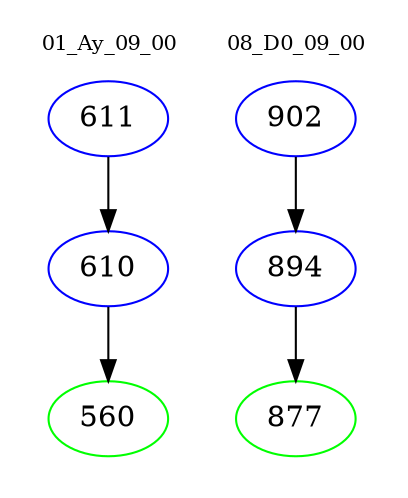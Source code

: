 digraph{
subgraph cluster_0 {
color = white
label = "01_Ay_09_00";
fontsize=10;
T0_611 [label="611", color="blue"]
T0_611 -> T0_610 [color="black"]
T0_610 [label="610", color="blue"]
T0_610 -> T0_560 [color="black"]
T0_560 [label="560", color="green"]
}
subgraph cluster_1 {
color = white
label = "08_D0_09_00";
fontsize=10;
T1_902 [label="902", color="blue"]
T1_902 -> T1_894 [color="black"]
T1_894 [label="894", color="blue"]
T1_894 -> T1_877 [color="black"]
T1_877 [label="877", color="green"]
}
}
